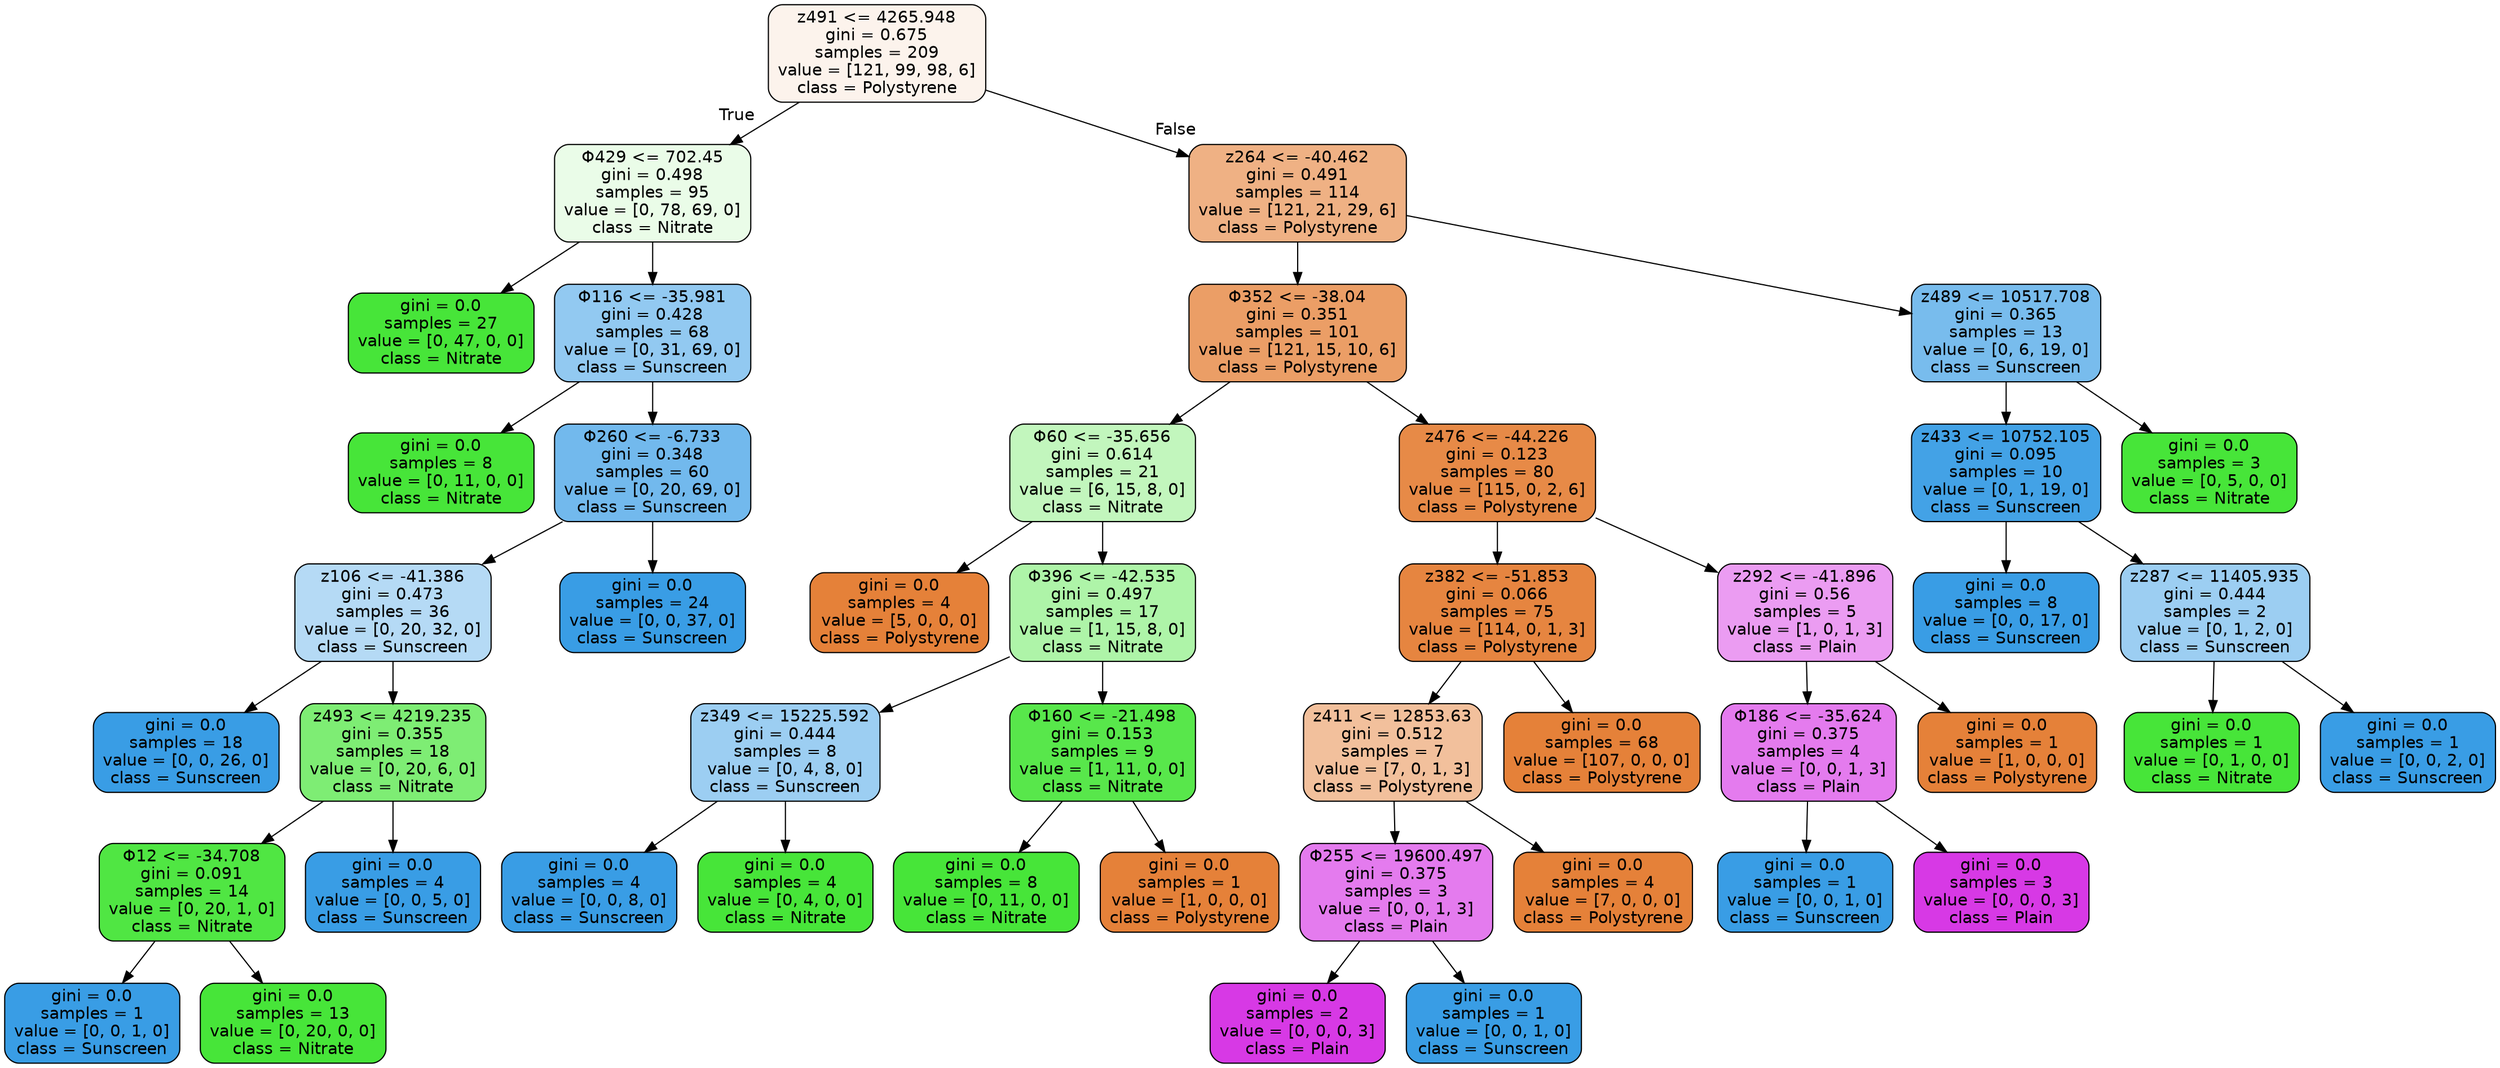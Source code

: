 digraph Tree {
node [shape=box, style="filled, rounded", color="black", fontname="helvetica"] ;
edge [fontname="helvetica"] ;
0 [label="z491 <= 4265.948\ngini = 0.675\nsamples = 209\nvalue = [121, 99, 98, 6]\nclass = Polystyrene", fillcolor="#fcf3ec"] ;
1 [label="Φ429 <= 702.45\ngini = 0.498\nsamples = 95\nvalue = [0, 78, 69, 0]\nclass = Nitrate", fillcolor="#eafce8"] ;
0 -> 1 [labeldistance=2.5, labelangle=45, headlabel="True"] ;
2 [label="gini = 0.0\nsamples = 27\nvalue = [0, 47, 0, 0]\nclass = Nitrate", fillcolor="#47e539"] ;
1 -> 2 ;
3 [label="Φ116 <= -35.981\ngini = 0.428\nsamples = 68\nvalue = [0, 31, 69, 0]\nclass = Sunscreen", fillcolor="#92c9f1"] ;
1 -> 3 ;
4 [label="gini = 0.0\nsamples = 8\nvalue = [0, 11, 0, 0]\nclass = Nitrate", fillcolor="#47e539"] ;
3 -> 4 ;
5 [label="Φ260 <= -6.733\ngini = 0.348\nsamples = 60\nvalue = [0, 20, 69, 0]\nclass = Sunscreen", fillcolor="#72b9ed"] ;
3 -> 5 ;
6 [label="z106 <= -41.386\ngini = 0.473\nsamples = 36\nvalue = [0, 20, 32, 0]\nclass = Sunscreen", fillcolor="#b5daf5"] ;
5 -> 6 ;
7 [label="gini = 0.0\nsamples = 18\nvalue = [0, 0, 26, 0]\nclass = Sunscreen", fillcolor="#399de5"] ;
6 -> 7 ;
8 [label="z493 <= 4219.235\ngini = 0.355\nsamples = 18\nvalue = [0, 20, 6, 0]\nclass = Nitrate", fillcolor="#7eed74"] ;
6 -> 8 ;
9 [label="Φ12 <= -34.708\ngini = 0.091\nsamples = 14\nvalue = [0, 20, 1, 0]\nclass = Nitrate", fillcolor="#50e643"] ;
8 -> 9 ;
10 [label="gini = 0.0\nsamples = 1\nvalue = [0, 0, 1, 0]\nclass = Sunscreen", fillcolor="#399de5"] ;
9 -> 10 ;
11 [label="gini = 0.0\nsamples = 13\nvalue = [0, 20, 0, 0]\nclass = Nitrate", fillcolor="#47e539"] ;
9 -> 11 ;
12 [label="gini = 0.0\nsamples = 4\nvalue = [0, 0, 5, 0]\nclass = Sunscreen", fillcolor="#399de5"] ;
8 -> 12 ;
13 [label="gini = 0.0\nsamples = 24\nvalue = [0, 0, 37, 0]\nclass = Sunscreen", fillcolor="#399de5"] ;
5 -> 13 ;
14 [label="z264 <= -40.462\ngini = 0.491\nsamples = 114\nvalue = [121, 21, 29, 6]\nclass = Polystyrene", fillcolor="#efb184"] ;
0 -> 14 [labeldistance=2.5, labelangle=-45, headlabel="False"] ;
15 [label="Φ352 <= -38.04\ngini = 0.351\nsamples = 101\nvalue = [121, 15, 10, 6]\nclass = Polystyrene", fillcolor="#eb9e66"] ;
14 -> 15 ;
16 [label="Φ60 <= -35.656\ngini = 0.614\nsamples = 21\nvalue = [6, 15, 8, 0]\nclass = Nitrate", fillcolor="#c2f6bd"] ;
15 -> 16 ;
17 [label="gini = 0.0\nsamples = 4\nvalue = [5, 0, 0, 0]\nclass = Polystyrene", fillcolor="#e58139"] ;
16 -> 17 ;
18 [label="Φ396 <= -42.535\ngini = 0.497\nsamples = 17\nvalue = [1, 15, 8, 0]\nclass = Nitrate", fillcolor="#aef4a8"] ;
16 -> 18 ;
19 [label="z349 <= 15225.592\ngini = 0.444\nsamples = 8\nvalue = [0, 4, 8, 0]\nclass = Sunscreen", fillcolor="#9ccef2"] ;
18 -> 19 ;
20 [label="gini = 0.0\nsamples = 4\nvalue = [0, 0, 8, 0]\nclass = Sunscreen", fillcolor="#399de5"] ;
19 -> 20 ;
21 [label="gini = 0.0\nsamples = 4\nvalue = [0, 4, 0, 0]\nclass = Nitrate", fillcolor="#47e539"] ;
19 -> 21 ;
22 [label="Φ160 <= -21.498\ngini = 0.153\nsamples = 9\nvalue = [1, 11, 0, 0]\nclass = Nitrate", fillcolor="#58e74b"] ;
18 -> 22 ;
23 [label="gini = 0.0\nsamples = 8\nvalue = [0, 11, 0, 0]\nclass = Nitrate", fillcolor="#47e539"] ;
22 -> 23 ;
24 [label="gini = 0.0\nsamples = 1\nvalue = [1, 0, 0, 0]\nclass = Polystyrene", fillcolor="#e58139"] ;
22 -> 24 ;
25 [label="z476 <= -44.226\ngini = 0.123\nsamples = 80\nvalue = [115, 0, 2, 6]\nclass = Polystyrene", fillcolor="#e78a47"] ;
15 -> 25 ;
26 [label="z382 <= -51.853\ngini = 0.066\nsamples = 75\nvalue = [114, 0, 1, 3]\nclass = Polystyrene", fillcolor="#e68540"] ;
25 -> 26 ;
27 [label="z411 <= 12853.63\ngini = 0.512\nsamples = 7\nvalue = [7, 0, 1, 3]\nclass = Polystyrene", fillcolor="#f2c09c"] ;
26 -> 27 ;
28 [label="Φ255 <= 19600.497\ngini = 0.375\nsamples = 3\nvalue = [0, 0, 1, 3]\nclass = Plain", fillcolor="#e47bee"] ;
27 -> 28 ;
29 [label="gini = 0.0\nsamples = 2\nvalue = [0, 0, 0, 3]\nclass = Plain", fillcolor="#d739e5"] ;
28 -> 29 ;
30 [label="gini = 0.0\nsamples = 1\nvalue = [0, 0, 1, 0]\nclass = Sunscreen", fillcolor="#399de5"] ;
28 -> 30 ;
31 [label="gini = 0.0\nsamples = 4\nvalue = [7, 0, 0, 0]\nclass = Polystyrene", fillcolor="#e58139"] ;
27 -> 31 ;
32 [label="gini = 0.0\nsamples = 68\nvalue = [107, 0, 0, 0]\nclass = Polystyrene", fillcolor="#e58139"] ;
26 -> 32 ;
33 [label="z292 <= -41.896\ngini = 0.56\nsamples = 5\nvalue = [1, 0, 1, 3]\nclass = Plain", fillcolor="#eb9cf2"] ;
25 -> 33 ;
34 [label="Φ186 <= -35.624\ngini = 0.375\nsamples = 4\nvalue = [0, 0, 1, 3]\nclass = Plain", fillcolor="#e47bee"] ;
33 -> 34 ;
35 [label="gini = 0.0\nsamples = 1\nvalue = [0, 0, 1, 0]\nclass = Sunscreen", fillcolor="#399de5"] ;
34 -> 35 ;
36 [label="gini = 0.0\nsamples = 3\nvalue = [0, 0, 0, 3]\nclass = Plain", fillcolor="#d739e5"] ;
34 -> 36 ;
37 [label="gini = 0.0\nsamples = 1\nvalue = [1, 0, 0, 0]\nclass = Polystyrene", fillcolor="#e58139"] ;
33 -> 37 ;
38 [label="z489 <= 10517.708\ngini = 0.365\nsamples = 13\nvalue = [0, 6, 19, 0]\nclass = Sunscreen", fillcolor="#78bced"] ;
14 -> 38 ;
39 [label="z433 <= 10752.105\ngini = 0.095\nsamples = 10\nvalue = [0, 1, 19, 0]\nclass = Sunscreen", fillcolor="#43a2e6"] ;
38 -> 39 ;
40 [label="gini = 0.0\nsamples = 8\nvalue = [0, 0, 17, 0]\nclass = Sunscreen", fillcolor="#399de5"] ;
39 -> 40 ;
41 [label="z287 <= 11405.935\ngini = 0.444\nsamples = 2\nvalue = [0, 1, 2, 0]\nclass = Sunscreen", fillcolor="#9ccef2"] ;
39 -> 41 ;
42 [label="gini = 0.0\nsamples = 1\nvalue = [0, 1, 0, 0]\nclass = Nitrate", fillcolor="#47e539"] ;
41 -> 42 ;
43 [label="gini = 0.0\nsamples = 1\nvalue = [0, 0, 2, 0]\nclass = Sunscreen", fillcolor="#399de5"] ;
41 -> 43 ;
44 [label="gini = 0.0\nsamples = 3\nvalue = [0, 5, 0, 0]\nclass = Nitrate", fillcolor="#47e539"] ;
38 -> 44 ;
}